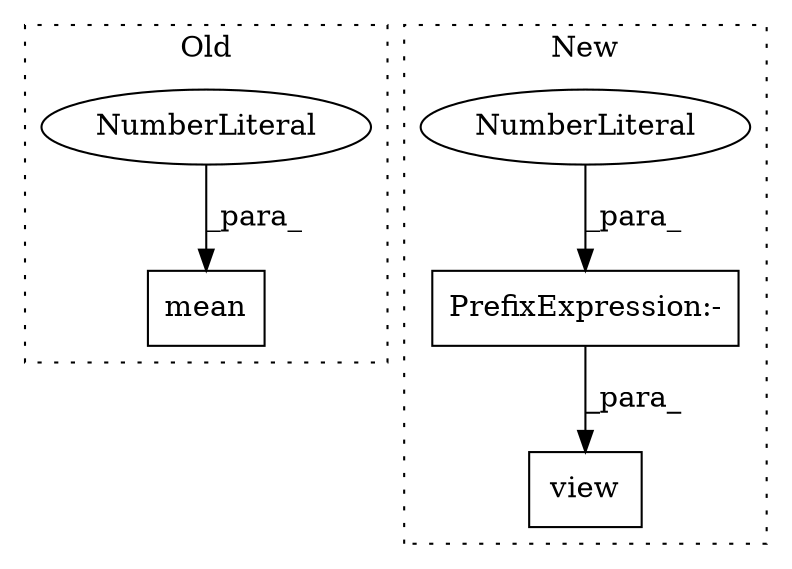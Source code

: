 digraph G {
subgraph cluster0 {
1 [label="mean" a="32" s="773,779" l="5,1" shape="box"];
5 [label="NumberLiteral" a="34" s="778" l="1" shape="ellipse"];
label = "Old";
style="dotted";
}
subgraph cluster1 {
2 [label="view" a="32" s="525,536" l="5,1" shape="box"];
3 [label="PrefixExpression:-" a="38" s="534" l="1" shape="box"];
4 [label="NumberLiteral" a="34" s="535" l="1" shape="ellipse"];
label = "New";
style="dotted";
}
3 -> 2 [label="_para_"];
4 -> 3 [label="_para_"];
5 -> 1 [label="_para_"];
}